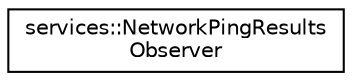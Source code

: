 digraph "Graphical Class Hierarchy"
{
 // INTERACTIVE_SVG=YES
  edge [fontname="Helvetica",fontsize="10",labelfontname="Helvetica",labelfontsize="10"];
  node [fontname="Helvetica",fontsize="10",shape=record];
  rankdir="LR";
  Node0 [label="services::NetworkPingResults\lObserver",height=0.2,width=0.4,color="black", fillcolor="white", style="filled",URL="$db/db7/classservices_1_1_network_ping_results_observer.html"];
}
